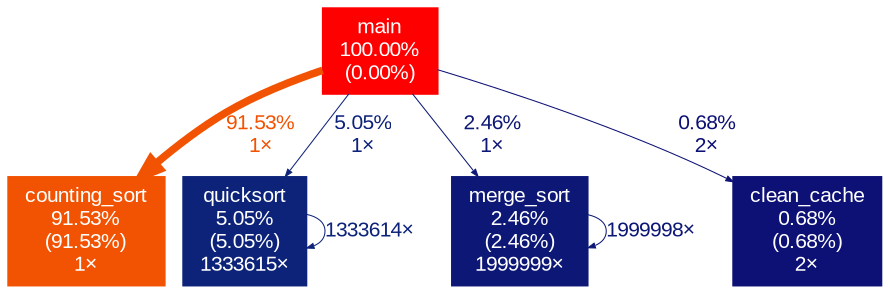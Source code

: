 digraph {
	graph [fontname=Arial, nodesep=0.125, ranksep=0.25];
	node [fontcolor=white, fontname=Arial, height=0, shape=box, style=filled, width=0];
	edge [fontname=Arial];
	1 [color="#ff0000", fontcolor="#ffffff", fontsize="10.00", label="main\n100.00%\n(0.00%)"];
	1 -> 2 [arrowsize="0.96", color="#f25302", fontcolor="#f25302", fontsize="10.00", label="91.53%\n1×", labeldistance="3.66", penwidth="3.66"];
	1 -> 3 [arrowsize="0.35", color="#0d2379", fontcolor="#0d2379", fontsize="10.00", label="5.05%\n1×", labeldistance="0.50", penwidth="0.50"];
	1 -> 4 [arrowsize="0.35", color="#0d1776", fontcolor="#0d1776", fontsize="10.00", label="2.46%\n1×", labeldistance="0.50", penwidth="0.50"];
	1 -> 5 [arrowsize="0.35", color="#0d1074", fontcolor="#0d1074", fontsize="10.00", label="0.68%\n2×", labeldistance="0.50", penwidth="0.50"];
	2 [color="#f25302", fontcolor="#ffffff", fontsize="10.00", label="counting_sort\n91.53%\n(91.53%)\n1×"];
	3 [color="#0d2379", fontcolor="#ffffff", fontsize="10.00", label="quicksort\n5.05%\n(5.05%)\n1333615×"];
	3 -> 3 [arrowsize="0.35", color="#0d2379", fontcolor="#0d2379", fontsize="10.00", label="1333614×", labeldistance="0.50", penwidth="0.50"];
	4 [color="#0d1776", fontcolor="#ffffff", fontsize="10.00", label="merge_sort\n2.46%\n(2.46%)\n1999999×"];
	4 -> 4 [arrowsize="0.35", color="#0d1776", fontcolor="#0d1776", fontsize="10.00", label="1999998×", labeldistance="0.50", penwidth="0.50"];
	5 [color="#0d1074", fontcolor="#ffffff", fontsize="10.00", label="clean_cache\n0.68%\n(0.68%)\n2×"];
}

